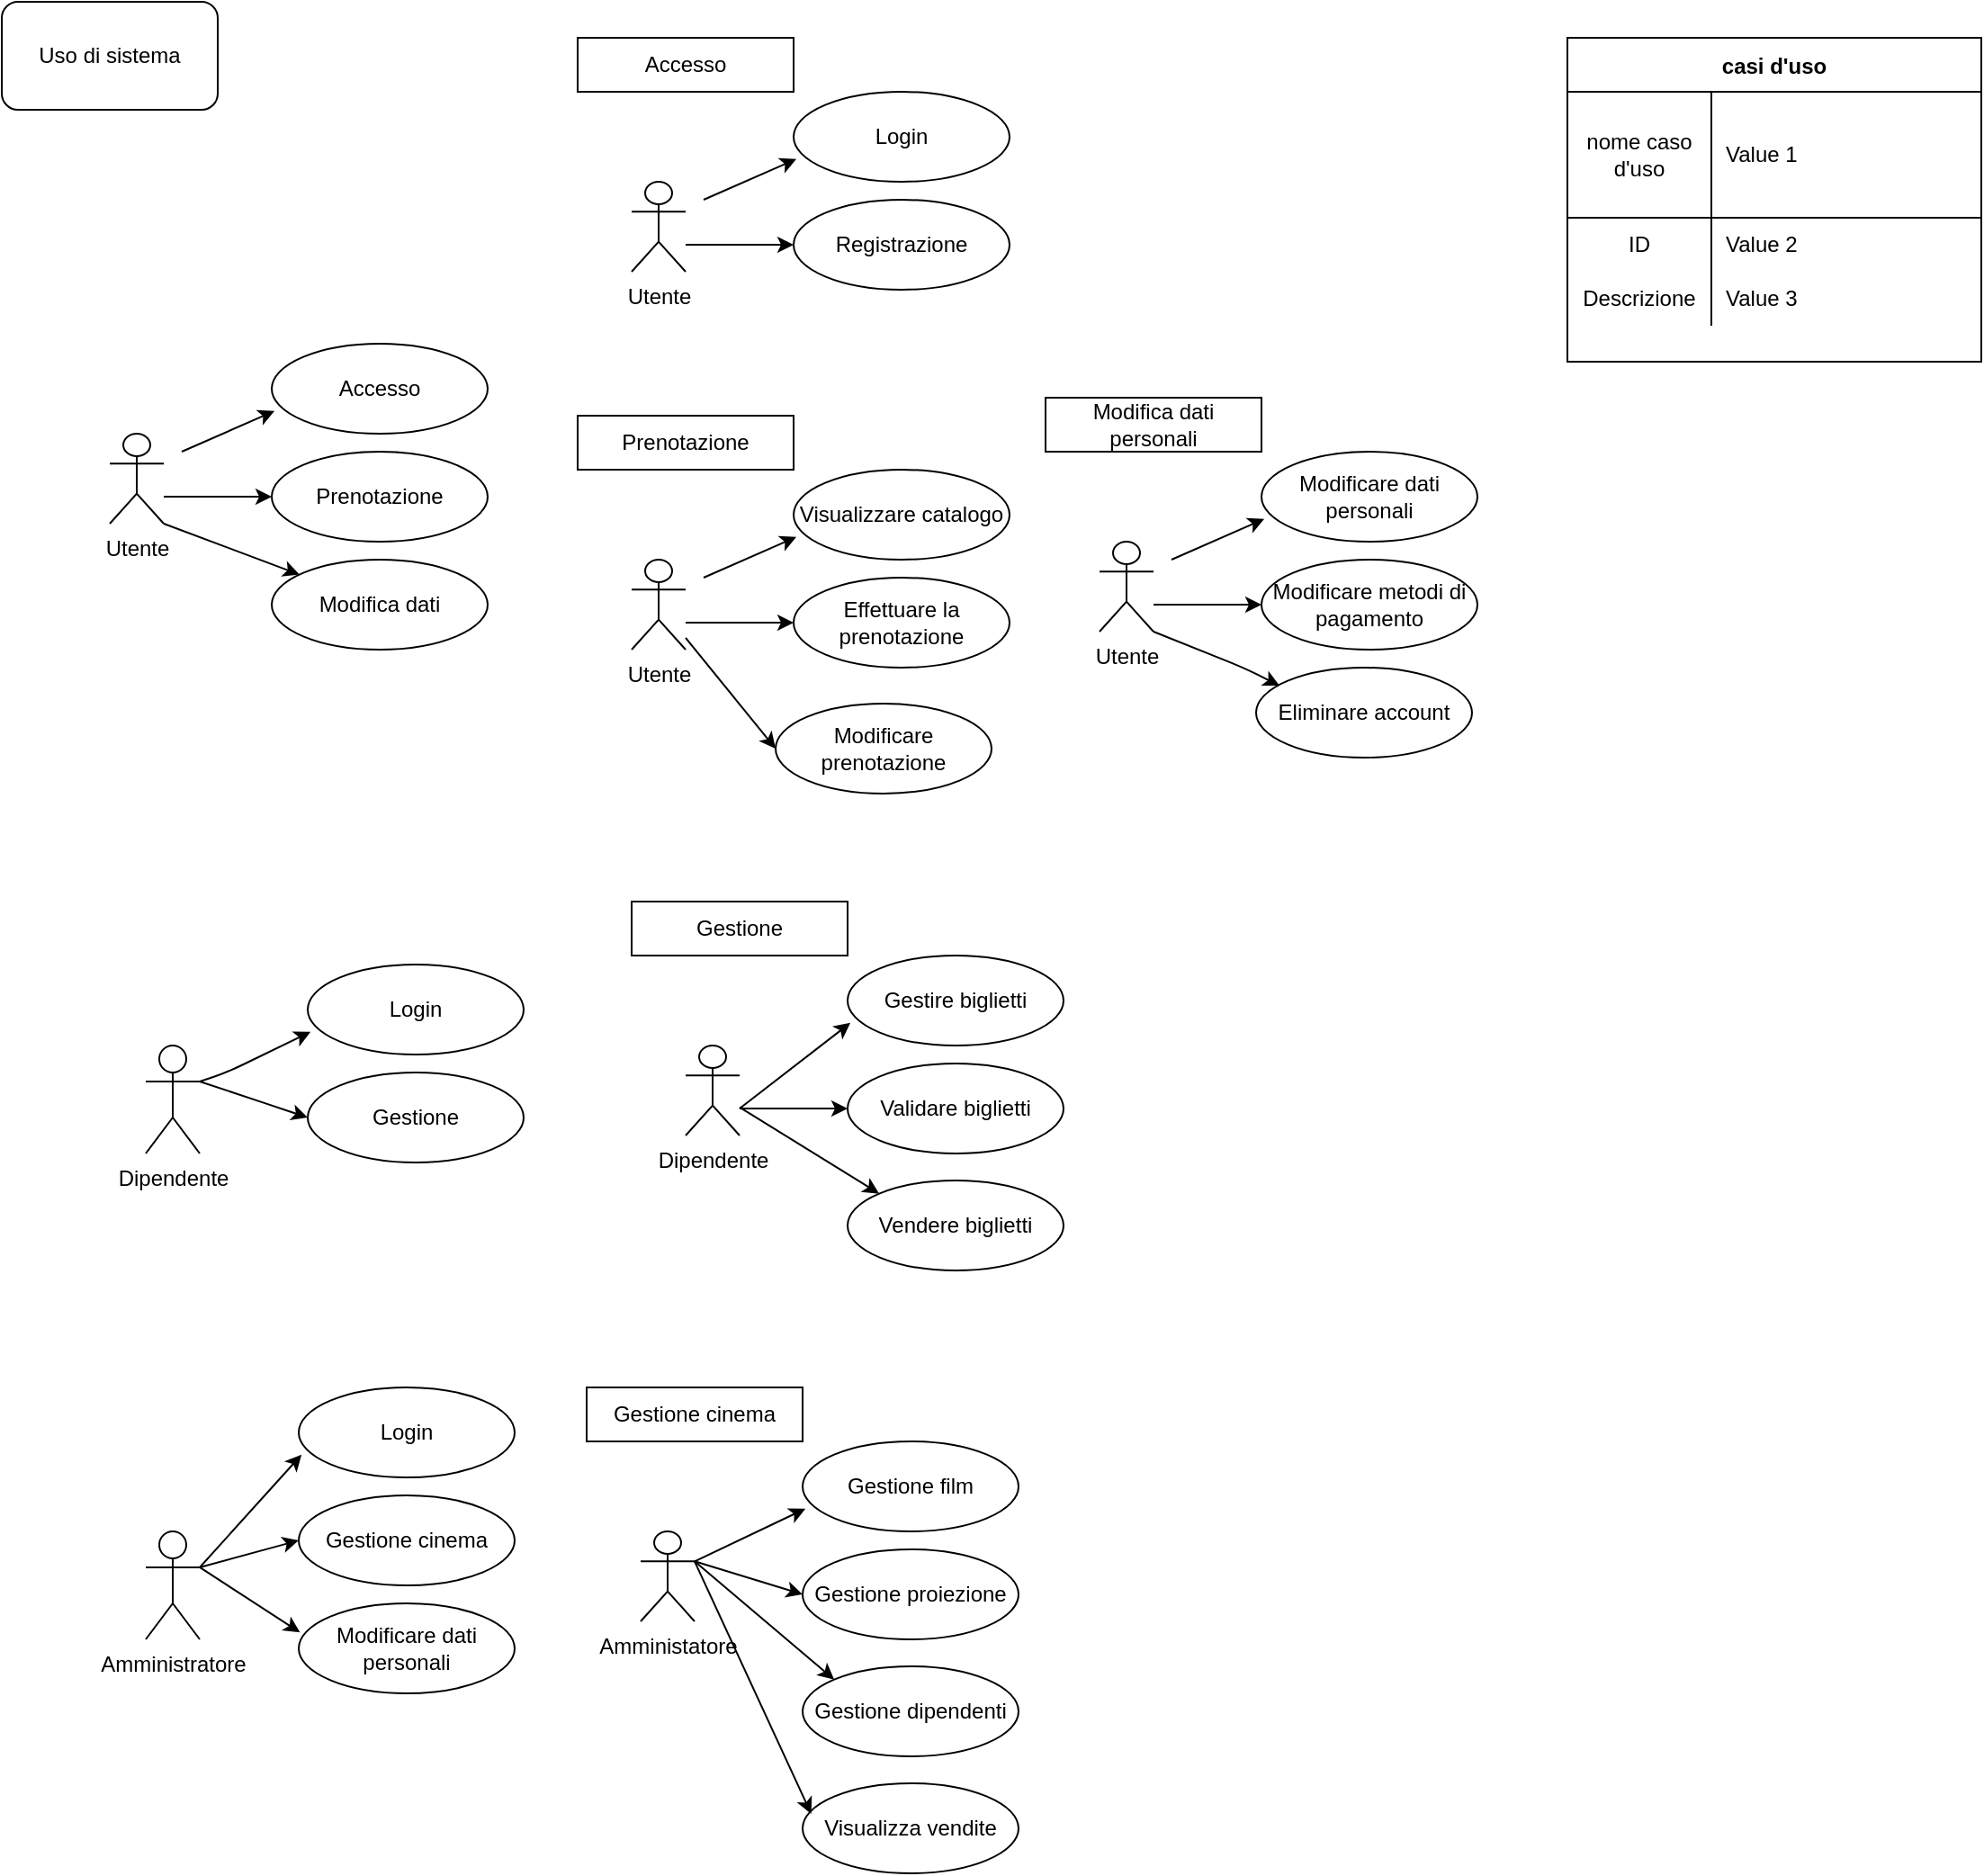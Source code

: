 <mxfile>
    <diagram id="VWQzC4b461J-nZzux2P4" name="Page-1">
        <mxGraphModel dx="557" dy="709" grid="1" gridSize="10" guides="1" tooltips="1" connect="1" arrows="1" fold="1" page="1" pageScale="1" pageWidth="827" pageHeight="1169" math="0" shadow="0">
            <root>
                <mxCell id="0"/>
                <mxCell id="1" parent="0"/>
                <mxCell id="2" value="Utente" style="shape=umlActor;verticalLabelPosition=bottom;verticalAlign=top;html=1;outlineConnect=0;" vertex="1" parent="1">
                    <mxGeometry x="70" y="260" width="30" height="50" as="geometry"/>
                </mxCell>
                <mxCell id="4" value="Dipendente" style="shape=umlActor;verticalLabelPosition=bottom;verticalAlign=top;html=1;outlineConnect=0;" vertex="1" parent="1">
                    <mxGeometry x="90" y="600" width="30" height="60" as="geometry"/>
                </mxCell>
                <mxCell id="5" value="Accesso" style="ellipse;whiteSpace=wrap;html=1;" vertex="1" parent="1">
                    <mxGeometry x="160" y="210" width="120" height="50" as="geometry"/>
                </mxCell>
                <mxCell id="6" value="" style="endArrow=classic;html=1;entryX=0.013;entryY=0.748;entryDx=0;entryDy=0;entryPerimeter=0;" edge="1" parent="1" target="5">
                    <mxGeometry width="50" height="50" relative="1" as="geometry">
                        <mxPoint x="110" y="270" as="sourcePoint"/>
                        <mxPoint x="240" y="230" as="targetPoint"/>
                    </mxGeometry>
                </mxCell>
                <mxCell id="7" value="Prenotazione" style="ellipse;whiteSpace=wrap;html=1;" vertex="1" parent="1">
                    <mxGeometry x="160" y="270" width="120" height="50" as="geometry"/>
                </mxCell>
                <mxCell id="8" value="" style="endArrow=classic;html=1;entryX=0;entryY=0.5;entryDx=0;entryDy=0;" edge="1" parent="1" target="7">
                    <mxGeometry width="50" height="50" relative="1" as="geometry">
                        <mxPoint x="100" y="295" as="sourcePoint"/>
                        <mxPoint x="240" y="290" as="targetPoint"/>
                    </mxGeometry>
                </mxCell>
                <mxCell id="9" value="Modifica dati" style="ellipse;whiteSpace=wrap;html=1;" vertex="1" parent="1">
                    <mxGeometry x="160" y="330" width="120" height="50" as="geometry"/>
                </mxCell>
                <mxCell id="10" value="" style="endArrow=classic;html=1;exitX=1;exitY=1;exitDx=0;exitDy=0;exitPerimeter=0;" edge="1" parent="1" target="9" source="2">
                    <mxGeometry width="50" height="50" relative="1" as="geometry">
                        <mxPoint x="100" y="320" as="sourcePoint"/>
                        <mxPoint x="240" y="350" as="targetPoint"/>
                    </mxGeometry>
                </mxCell>
                <mxCell id="12" value="Utente" style="shape=umlActor;verticalLabelPosition=bottom;verticalAlign=top;html=1;outlineConnect=0;" vertex="1" parent="1">
                    <mxGeometry x="360" y="120" width="30" height="50" as="geometry"/>
                </mxCell>
                <mxCell id="13" value="Login" style="ellipse;whiteSpace=wrap;html=1;" vertex="1" parent="1">
                    <mxGeometry x="450" y="70" width="120" height="50" as="geometry"/>
                </mxCell>
                <mxCell id="14" value="" style="endArrow=classic;html=1;entryX=0.013;entryY=0.748;entryDx=0;entryDy=0;entryPerimeter=0;" edge="1" parent="1" target="13">
                    <mxGeometry width="50" height="50" relative="1" as="geometry">
                        <mxPoint x="400" y="130" as="sourcePoint"/>
                        <mxPoint x="530" y="90" as="targetPoint"/>
                    </mxGeometry>
                </mxCell>
                <mxCell id="15" value="Registrazione" style="ellipse;whiteSpace=wrap;html=1;" vertex="1" parent="1">
                    <mxGeometry x="450" y="130" width="120" height="50" as="geometry"/>
                </mxCell>
                <mxCell id="16" value="" style="endArrow=classic;html=1;entryX=0;entryY=0.5;entryDx=0;entryDy=0;" edge="1" parent="1" target="15">
                    <mxGeometry width="50" height="50" relative="1" as="geometry">
                        <mxPoint x="390" y="155" as="sourcePoint"/>
                        <mxPoint x="530" y="150" as="targetPoint"/>
                        <Array as="points">
                            <mxPoint x="430" y="155"/>
                        </Array>
                    </mxGeometry>
                </mxCell>
                <mxCell id="19" value="Accesso" style="rounded=0;whiteSpace=wrap;html=1;" vertex="1" parent="1">
                    <mxGeometry x="330" y="40" width="120" height="30" as="geometry"/>
                </mxCell>
                <mxCell id="20" value="Utente" style="shape=umlActor;verticalLabelPosition=bottom;verticalAlign=top;html=1;outlineConnect=0;" vertex="1" parent="1">
                    <mxGeometry x="360" y="330" width="30" height="50" as="geometry"/>
                </mxCell>
                <mxCell id="21" value="Visualizzare catalogo" style="ellipse;whiteSpace=wrap;html=1;" vertex="1" parent="1">
                    <mxGeometry x="450" y="280" width="120" height="50" as="geometry"/>
                </mxCell>
                <mxCell id="22" value="" style="endArrow=classic;html=1;entryX=0.013;entryY=0.748;entryDx=0;entryDy=0;entryPerimeter=0;" edge="1" parent="1" target="21">
                    <mxGeometry width="50" height="50" relative="1" as="geometry">
                        <mxPoint x="400" y="340" as="sourcePoint"/>
                        <mxPoint x="530" y="300" as="targetPoint"/>
                    </mxGeometry>
                </mxCell>
                <mxCell id="23" value="Effettuare la prenotazione" style="ellipse;whiteSpace=wrap;html=1;" vertex="1" parent="1">
                    <mxGeometry x="450" y="340" width="120" height="50" as="geometry"/>
                </mxCell>
                <mxCell id="24" value="" style="endArrow=classic;html=1;entryX=0;entryY=0.5;entryDx=0;entryDy=0;" edge="1" parent="1" target="23">
                    <mxGeometry width="50" height="50" relative="1" as="geometry">
                        <mxPoint x="390" y="365" as="sourcePoint"/>
                        <mxPoint x="530" y="360" as="targetPoint"/>
                        <Array as="points">
                            <mxPoint x="430" y="365"/>
                        </Array>
                    </mxGeometry>
                </mxCell>
                <mxCell id="25" value="Prenotazione" style="rounded=0;whiteSpace=wrap;html=1;" vertex="1" parent="1">
                    <mxGeometry x="330" y="250" width="120" height="30" as="geometry"/>
                </mxCell>
                <mxCell id="26" value="Modificare prenotazione" style="ellipse;whiteSpace=wrap;html=1;" vertex="1" parent="1">
                    <mxGeometry x="440" y="410" width="120" height="50" as="geometry"/>
                </mxCell>
                <mxCell id="27" value="" style="endArrow=classic;html=1;entryX=0;entryY=0.5;entryDx=0;entryDy=0;" edge="1" parent="1" target="26" source="20">
                    <mxGeometry width="50" height="50" relative="1" as="geometry">
                        <mxPoint x="380" y="435" as="sourcePoint"/>
                        <mxPoint x="520" y="430" as="targetPoint"/>
                        <Array as="points"/>
                    </mxGeometry>
                </mxCell>
                <mxCell id="28" value="Utente" style="shape=umlActor;verticalLabelPosition=bottom;verticalAlign=top;html=1;outlineConnect=0;" vertex="1" parent="1">
                    <mxGeometry x="620" y="320" width="30" height="50" as="geometry"/>
                </mxCell>
                <mxCell id="29" value="Modificare dati personali" style="ellipse;whiteSpace=wrap;html=1;" vertex="1" parent="1">
                    <mxGeometry x="710" y="270" width="120" height="50" as="geometry"/>
                </mxCell>
                <mxCell id="30" value="" style="endArrow=classic;html=1;entryX=0.013;entryY=0.748;entryDx=0;entryDy=0;entryPerimeter=0;" edge="1" parent="1" target="29">
                    <mxGeometry width="50" height="50" relative="1" as="geometry">
                        <mxPoint x="660" y="330" as="sourcePoint"/>
                        <mxPoint x="790" y="290" as="targetPoint"/>
                    </mxGeometry>
                </mxCell>
                <mxCell id="31" value="Modificare metodi di pagamento" style="ellipse;whiteSpace=wrap;html=1;" vertex="1" parent="1">
                    <mxGeometry x="710" y="330" width="120" height="50" as="geometry"/>
                </mxCell>
                <mxCell id="32" value="" style="endArrow=classic;html=1;entryX=0;entryY=0.5;entryDx=0;entryDy=0;" edge="1" parent="1" target="31">
                    <mxGeometry width="50" height="50" relative="1" as="geometry">
                        <mxPoint x="650" y="355" as="sourcePoint"/>
                        <mxPoint x="790" y="350" as="targetPoint"/>
                        <Array as="points">
                            <mxPoint x="690" y="355"/>
                        </Array>
                    </mxGeometry>
                </mxCell>
                <mxCell id="33" value="Modifica dati personali" style="rounded=0;whiteSpace=wrap;html=1;" vertex="1" parent="1">
                    <mxGeometry x="590" y="240" width="120" height="30" as="geometry"/>
                </mxCell>
                <mxCell id="36" value="Eliminare account" style="ellipse;whiteSpace=wrap;html=1;" vertex="1" parent="1">
                    <mxGeometry x="707" y="390" width="120" height="50" as="geometry"/>
                </mxCell>
                <mxCell id="37" value="" style="endArrow=classic;html=1;exitX=1;exitY=1;exitDx=0;exitDy=0;exitPerimeter=0;" edge="1" parent="1" source="28">
                    <mxGeometry width="50" height="50" relative="1" as="geometry">
                        <mxPoint x="660" y="365" as="sourcePoint"/>
                        <mxPoint x="720" y="400" as="targetPoint"/>
                        <Array as="points">
                            <mxPoint x="700" y="390"/>
                        </Array>
                    </mxGeometry>
                </mxCell>
                <mxCell id="38" value="Login" style="ellipse;whiteSpace=wrap;html=1;" vertex="1" parent="1">
                    <mxGeometry x="180" y="555" width="120" height="50" as="geometry"/>
                </mxCell>
                <mxCell id="39" value="" style="endArrow=classic;html=1;entryX=0.013;entryY=0.748;entryDx=0;entryDy=0;entryPerimeter=0;exitX=1;exitY=0.333;exitDx=0;exitDy=0;exitPerimeter=0;" edge="1" parent="1" target="38" source="4">
                    <mxGeometry width="50" height="50" relative="1" as="geometry">
                        <mxPoint x="125" y="615" as="sourcePoint"/>
                        <mxPoint x="260" y="575" as="targetPoint"/>
                        <Array as="points">
                            <mxPoint x="135" y="615"/>
                        </Array>
                    </mxGeometry>
                </mxCell>
                <mxCell id="40" value="Gestione" style="ellipse;whiteSpace=wrap;html=1;" vertex="1" parent="1">
                    <mxGeometry x="180" y="615" width="120" height="50" as="geometry"/>
                </mxCell>
                <mxCell id="41" value="" style="endArrow=classic;html=1;entryX=0;entryY=0.5;entryDx=0;entryDy=0;exitX=1;exitY=0.333;exitDx=0;exitDy=0;exitPerimeter=0;" edge="1" parent="1" target="40" source="4">
                    <mxGeometry width="50" height="50" relative="1" as="geometry">
                        <mxPoint x="120" y="640" as="sourcePoint"/>
                        <mxPoint x="260" y="635" as="targetPoint"/>
                        <Array as="points">
                            <mxPoint x="165" y="635"/>
                        </Array>
                    </mxGeometry>
                </mxCell>
                <mxCell id="44" value="Dipendente" style="shape=umlActor;verticalLabelPosition=bottom;verticalAlign=top;html=1;outlineConnect=0;" vertex="1" parent="1">
                    <mxGeometry x="390" y="600" width="30" height="50" as="geometry"/>
                </mxCell>
                <mxCell id="45" value="Gestire biglietti" style="ellipse;whiteSpace=wrap;html=1;" vertex="1" parent="1">
                    <mxGeometry x="480" y="550" width="120" height="50" as="geometry"/>
                </mxCell>
                <mxCell id="46" value="" style="endArrow=classic;html=1;entryX=0.013;entryY=0.748;entryDx=0;entryDy=0;entryPerimeter=0;" edge="1" parent="1" target="45">
                    <mxGeometry width="50" height="50" relative="1" as="geometry">
                        <mxPoint x="420" y="635" as="sourcePoint"/>
                        <mxPoint x="560" y="570" as="targetPoint"/>
                    </mxGeometry>
                </mxCell>
                <mxCell id="47" value="Validare biglietti" style="ellipse;whiteSpace=wrap;html=1;" vertex="1" parent="1">
                    <mxGeometry x="480" y="610" width="120" height="50" as="geometry"/>
                </mxCell>
                <mxCell id="48" value="" style="endArrow=classic;html=1;entryX=0;entryY=0.5;entryDx=0;entryDy=0;" edge="1" parent="1" target="47">
                    <mxGeometry width="50" height="50" relative="1" as="geometry">
                        <mxPoint x="420" y="635" as="sourcePoint"/>
                        <mxPoint x="560" y="630" as="targetPoint"/>
                        <Array as="points">
                            <mxPoint x="450" y="635"/>
                            <mxPoint x="460" y="635"/>
                        </Array>
                    </mxGeometry>
                </mxCell>
                <mxCell id="49" value="Gestione" style="rounded=0;whiteSpace=wrap;html=1;" vertex="1" parent="1">
                    <mxGeometry x="360" y="520" width="120" height="30" as="geometry"/>
                </mxCell>
                <mxCell id="50" value="Vendere biglietti" style="ellipse;whiteSpace=wrap;html=1;" vertex="1" parent="1">
                    <mxGeometry x="480" y="675" width="120" height="50" as="geometry"/>
                </mxCell>
                <mxCell id="51" value="" style="endArrow=classic;html=1;entryX=0;entryY=0;entryDx=0;entryDy=0;" edge="1" parent="1" source="44" target="50">
                    <mxGeometry width="50" height="50" relative="1" as="geometry">
                        <mxPoint x="410" y="705" as="sourcePoint"/>
                        <mxPoint x="550" y="700" as="targetPoint"/>
                        <Array as="points"/>
                    </mxGeometry>
                </mxCell>
                <mxCell id="52" value="Amministratore" style="shape=umlActor;verticalLabelPosition=bottom;verticalAlign=top;html=1;outlineConnect=0;" vertex="1" parent="1">
                    <mxGeometry x="90" y="870" width="30" height="60" as="geometry"/>
                </mxCell>
                <mxCell id="53" value="Login" style="ellipse;whiteSpace=wrap;html=1;" vertex="1" parent="1">
                    <mxGeometry x="175" y="790" width="120" height="50" as="geometry"/>
                </mxCell>
                <mxCell id="54" value="" style="endArrow=classic;html=1;entryX=0.013;entryY=0.748;entryDx=0;entryDy=0;entryPerimeter=0;" edge="1" parent="1" target="53">
                    <mxGeometry width="50" height="50" relative="1" as="geometry">
                        <mxPoint x="120" y="890" as="sourcePoint"/>
                        <mxPoint x="255" y="840" as="targetPoint"/>
                    </mxGeometry>
                </mxCell>
                <mxCell id="55" value="Gestione cinema" style="ellipse;whiteSpace=wrap;html=1;" vertex="1" parent="1">
                    <mxGeometry x="175" y="850" width="120" height="50" as="geometry"/>
                </mxCell>
                <mxCell id="56" value="" style="endArrow=classic;html=1;entryX=0;entryY=0.5;entryDx=0;entryDy=0;exitX=1;exitY=0.333;exitDx=0;exitDy=0;exitPerimeter=0;" edge="1" parent="1" source="52" target="55">
                    <mxGeometry width="50" height="50" relative="1" as="geometry">
                        <mxPoint x="130" y="900" as="sourcePoint"/>
                        <mxPoint x="186.56" y="837.4" as="targetPoint"/>
                    </mxGeometry>
                </mxCell>
                <mxCell id="58" value="" style="endArrow=classic;html=1;entryX=0.006;entryY=0.323;entryDx=0;entryDy=0;entryPerimeter=0;exitX=1;exitY=0.333;exitDx=0;exitDy=0;exitPerimeter=0;" edge="1" parent="1" source="52">
                    <mxGeometry width="50" height="50" relative="1" as="geometry">
                        <mxPoint x="120" y="970" as="sourcePoint"/>
                        <mxPoint x="175.72" y="926.15" as="targetPoint"/>
                    </mxGeometry>
                </mxCell>
                <mxCell id="59" value="Amministatore" style="shape=umlActor;verticalLabelPosition=bottom;verticalAlign=top;html=1;outlineConnect=0;" vertex="1" parent="1">
                    <mxGeometry x="365" y="870" width="30" height="50" as="geometry"/>
                </mxCell>
                <mxCell id="60" value="Gestione film" style="ellipse;whiteSpace=wrap;html=1;" vertex="1" parent="1">
                    <mxGeometry x="455" y="820" width="120" height="50" as="geometry"/>
                </mxCell>
                <mxCell id="61" value="" style="endArrow=classic;html=1;entryX=0.013;entryY=0.748;entryDx=0;entryDy=0;entryPerimeter=0;exitX=1;exitY=0.333;exitDx=0;exitDy=0;exitPerimeter=0;" edge="1" parent="1" target="60" source="59">
                    <mxGeometry width="50" height="50" relative="1" as="geometry">
                        <mxPoint x="395" y="905" as="sourcePoint"/>
                        <mxPoint x="535" y="840" as="targetPoint"/>
                    </mxGeometry>
                </mxCell>
                <mxCell id="62" value="Gestione proiezione" style="ellipse;whiteSpace=wrap;html=1;" vertex="1" parent="1">
                    <mxGeometry x="455" y="880" width="120" height="50" as="geometry"/>
                </mxCell>
                <mxCell id="63" value="" style="endArrow=classic;html=1;entryX=0;entryY=0.5;entryDx=0;entryDy=0;exitX=1;exitY=0.333;exitDx=0;exitDy=0;exitPerimeter=0;" edge="1" parent="1" target="62" source="59">
                    <mxGeometry width="50" height="50" relative="1" as="geometry">
                        <mxPoint x="395" y="890" as="sourcePoint"/>
                        <mxPoint x="535" y="900" as="targetPoint"/>
                        <Array as="points"/>
                    </mxGeometry>
                </mxCell>
                <mxCell id="64" value="Gestione cinema" style="rounded=0;whiteSpace=wrap;html=1;" vertex="1" parent="1">
                    <mxGeometry x="335" y="790" width="120" height="30" as="geometry"/>
                </mxCell>
                <mxCell id="65" value="Gestione dipendenti" style="ellipse;whiteSpace=wrap;html=1;" vertex="1" parent="1">
                    <mxGeometry x="455" y="945" width="120" height="50" as="geometry"/>
                </mxCell>
                <mxCell id="66" value="" style="endArrow=classic;html=1;entryX=0;entryY=0;entryDx=0;entryDy=0;exitX=1;exitY=0.333;exitDx=0;exitDy=0;exitPerimeter=0;" edge="1" parent="1" source="59" target="65">
                    <mxGeometry width="50" height="50" relative="1" as="geometry">
                        <mxPoint x="395" y="890" as="sourcePoint"/>
                        <mxPoint x="525" y="970" as="targetPoint"/>
                        <Array as="points"/>
                    </mxGeometry>
                </mxCell>
                <mxCell id="67" value="Visualizza vendite" style="ellipse;whiteSpace=wrap;html=1;" vertex="1" parent="1">
                    <mxGeometry x="455" y="1010" width="120" height="50" as="geometry"/>
                </mxCell>
                <mxCell id="68" value="" style="endArrow=classic;html=1;entryX=0.04;entryY=0.34;entryDx=0;entryDy=0;entryPerimeter=0;exitX=1;exitY=0.333;exitDx=0;exitDy=0;exitPerimeter=0;" edge="1" parent="1" source="59" target="67">
                    <mxGeometry width="50" height="50" relative="1" as="geometry">
                        <mxPoint x="385" y="910" as="sourcePoint"/>
                        <mxPoint x="482.574" y="962.322" as="targetPoint"/>
                        <Array as="points"/>
                    </mxGeometry>
                </mxCell>
                <mxCell id="70" value="Modificare dati personali" style="ellipse;whiteSpace=wrap;html=1;" vertex="1" parent="1">
                    <mxGeometry x="175" y="910" width="120" height="50" as="geometry"/>
                </mxCell>
                <mxCell id="77" value="&lt;span&gt;Uso di sistema&lt;/span&gt;" style="rounded=1;whiteSpace=wrap;html=1;" vertex="1" parent="1">
                    <mxGeometry x="10" y="20" width="120" height="60" as="geometry"/>
                </mxCell>
                <mxCell id="79" value="casi d'uso" style="shape=table;startSize=30;container=1;collapsible=0;childLayout=tableLayout;fixedRows=1;rowLines=0;fontStyle=1;align=center;pointerEvents=1;" vertex="1" parent="1">
                    <mxGeometry x="880" y="40" width="230" height="180" as="geometry"/>
                </mxCell>
                <mxCell id="80" value="" style="shape=partialRectangle;html=1;whiteSpace=wrap;collapsible=0;dropTarget=0;pointerEvents=1;fillColor=none;top=0;left=0;bottom=1;right=0;points=[[0,0.5],[1,0.5]];portConstraint=eastwest;" vertex="1" parent="79">
                    <mxGeometry y="30" width="230" height="70" as="geometry"/>
                </mxCell>
                <mxCell id="81" value="nome caso d'uso" style="shape=partialRectangle;html=1;whiteSpace=wrap;connectable=0;fillColor=none;top=0;left=0;bottom=0;right=0;overflow=hidden;pointerEvents=1;" vertex="1" parent="80">
                    <mxGeometry width="80" height="70" as="geometry"/>
                </mxCell>
                <mxCell id="82" value="Value 1" style="shape=partialRectangle;html=1;whiteSpace=wrap;connectable=0;fillColor=none;top=0;left=0;bottom=0;right=0;align=left;spacingLeft=6;overflow=hidden;pointerEvents=1;" vertex="1" parent="80">
                    <mxGeometry x="80" width="150" height="70" as="geometry"/>
                </mxCell>
                <mxCell id="83" value="" style="shape=partialRectangle;html=1;whiteSpace=wrap;collapsible=0;dropTarget=0;pointerEvents=1;fillColor=none;top=0;left=0;bottom=0;right=0;points=[[0,0.5],[1,0.5]];portConstraint=eastwest;" vertex="1" parent="79">
                    <mxGeometry y="100" width="230" height="30" as="geometry"/>
                </mxCell>
                <mxCell id="84" value="ID" style="shape=partialRectangle;html=1;whiteSpace=wrap;connectable=0;fillColor=none;top=0;left=0;bottom=0;right=0;overflow=hidden;pointerEvents=1;" vertex="1" parent="83">
                    <mxGeometry width="80" height="30" as="geometry"/>
                </mxCell>
                <mxCell id="85" value="Value 2" style="shape=partialRectangle;html=1;whiteSpace=wrap;connectable=0;fillColor=none;top=0;left=0;bottom=0;right=0;align=left;spacingLeft=6;overflow=hidden;pointerEvents=1;" vertex="1" parent="83">
                    <mxGeometry x="80" width="150" height="30" as="geometry"/>
                </mxCell>
                <mxCell id="86" value="" style="shape=partialRectangle;html=1;whiteSpace=wrap;collapsible=0;dropTarget=0;pointerEvents=1;fillColor=none;top=0;left=0;bottom=0;right=0;points=[[0,0.5],[1,0.5]];portConstraint=eastwest;" vertex="1" parent="79">
                    <mxGeometry y="130" width="230" height="30" as="geometry"/>
                </mxCell>
                <mxCell id="87" value="Descrizione" style="shape=partialRectangle;html=1;whiteSpace=wrap;connectable=0;fillColor=none;top=0;left=0;bottom=0;right=0;overflow=hidden;pointerEvents=1;" vertex="1" parent="86">
                    <mxGeometry width="80" height="30" as="geometry"/>
                </mxCell>
                <mxCell id="88" value="Value 3" style="shape=partialRectangle;html=1;whiteSpace=wrap;connectable=0;fillColor=none;top=0;left=0;bottom=0;right=0;align=left;spacingLeft=6;overflow=hidden;pointerEvents=1;" vertex="1" parent="86">
                    <mxGeometry x="80" width="150" height="30" as="geometry"/>
                </mxCell>
            </root>
        </mxGraphModel>
    </diagram>
</mxfile>